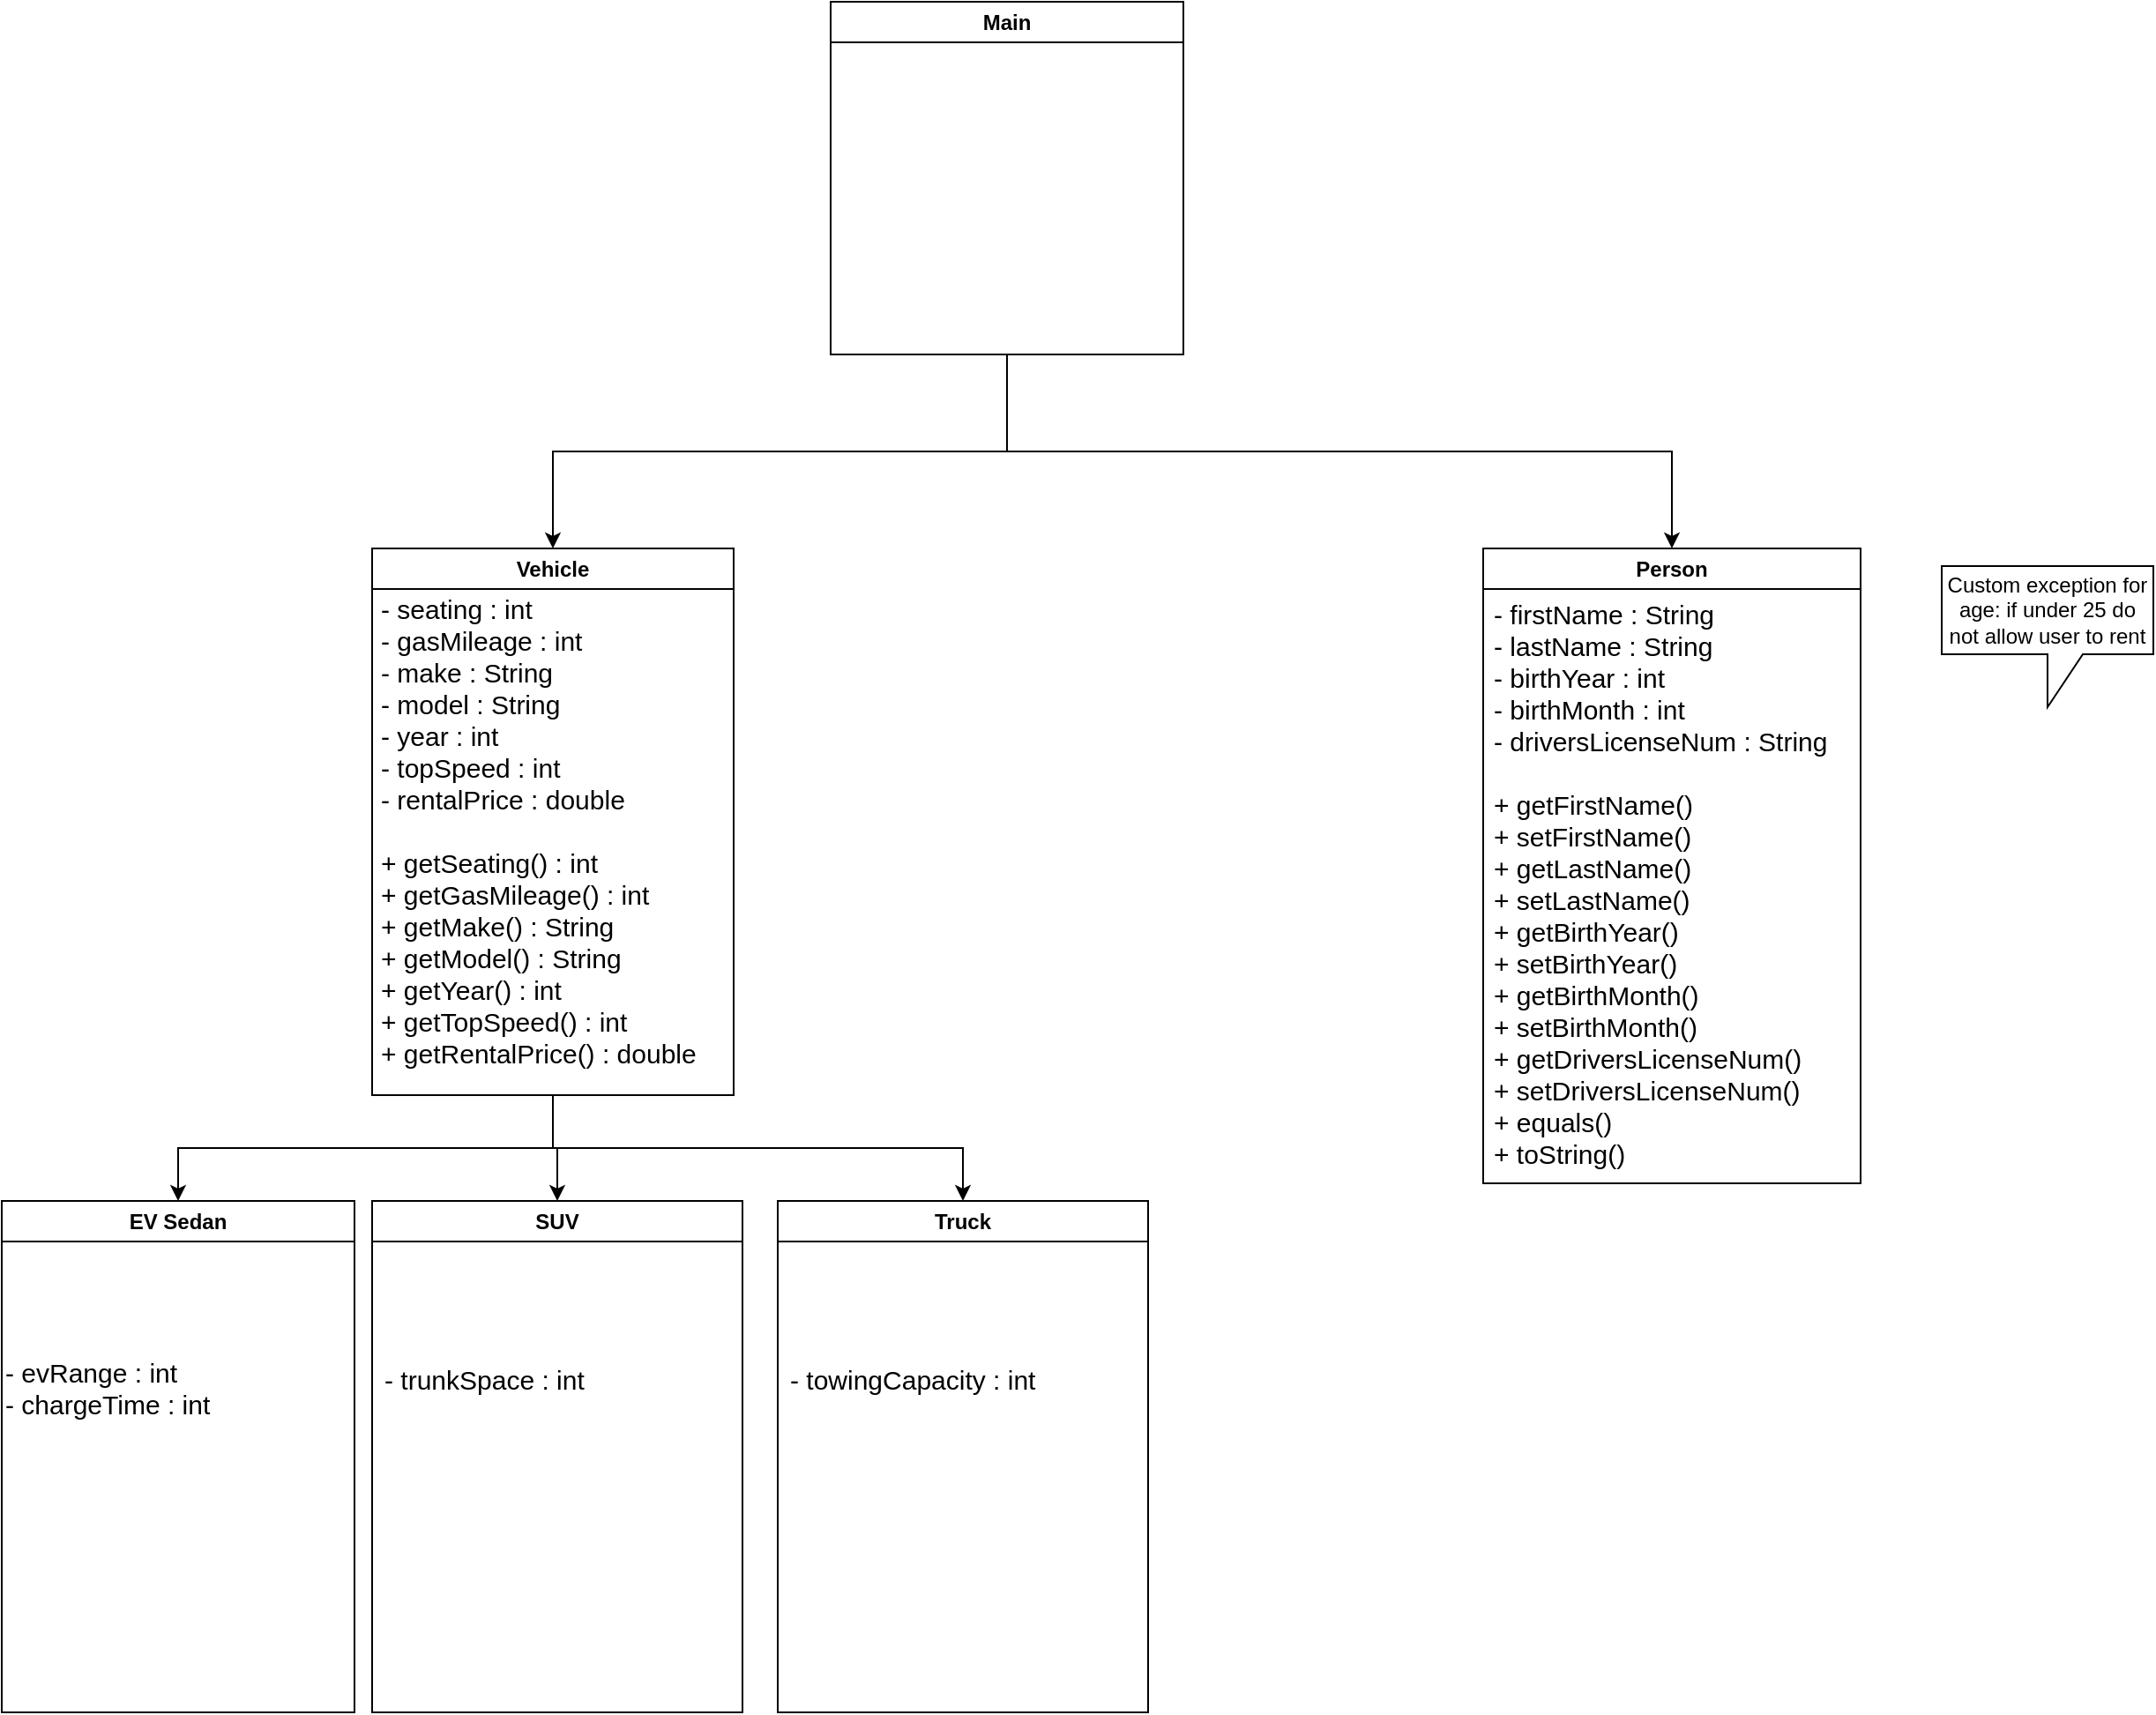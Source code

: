 <mxfile version="24.7.17">
  <diagram id="C5RBs43oDa-KdzZeNtuy" name="Page-1">
    <mxGraphModel dx="2261" dy="1907" grid="1" gridSize="10" guides="1" tooltips="1" connect="1" arrows="1" fold="1" page="1" pageScale="1" pageWidth="827" pageHeight="1169" math="0" shadow="0">
      <root>
        <mxCell id="WIyWlLk6GJQsqaUBKTNV-0" />
        <mxCell id="WIyWlLk6GJQsqaUBKTNV-1" parent="WIyWlLk6GJQsqaUBKTNV-0" />
        <mxCell id="s4gW2ee3z8RKwVpYuk9V-25" style="edgeStyle=orthogonalEdgeStyle;rounded=0;orthogonalLoop=1;jettySize=auto;html=1;entryX=0.5;entryY=0;entryDx=0;entryDy=0;" parent="WIyWlLk6GJQsqaUBKTNV-1" source="s4gW2ee3z8RKwVpYuk9V-3" target="s4gW2ee3z8RKwVpYuk9V-13" edge="1">
          <mxGeometry relative="1" as="geometry" />
        </mxCell>
        <mxCell id="s4gW2ee3z8RKwVpYuk9V-26" style="edgeStyle=orthogonalEdgeStyle;rounded=0;orthogonalLoop=1;jettySize=auto;html=1;entryX=0.5;entryY=0;entryDx=0;entryDy=0;exitX=0.5;exitY=1;exitDx=0;exitDy=0;" parent="WIyWlLk6GJQsqaUBKTNV-1" source="s4gW2ee3z8RKwVpYuk9V-3" target="s4gW2ee3z8RKwVpYuk9V-11" edge="1">
          <mxGeometry relative="1" as="geometry" />
        </mxCell>
        <mxCell id="s4gW2ee3z8RKwVpYuk9V-27" style="edgeStyle=orthogonalEdgeStyle;rounded=0;orthogonalLoop=1;jettySize=auto;html=1;entryX=0.5;entryY=0;entryDx=0;entryDy=0;exitX=0.5;exitY=1;exitDx=0;exitDy=0;" parent="WIyWlLk6GJQsqaUBKTNV-1" source="s4gW2ee3z8RKwVpYuk9V-3" target="s4gW2ee3z8RKwVpYuk9V-12" edge="1">
          <mxGeometry relative="1" as="geometry" />
        </mxCell>
        <mxCell id="s4gW2ee3z8RKwVpYuk9V-3" value="Vehicle" style="swimlane;whiteSpace=wrap;html=1;" parent="WIyWlLk6GJQsqaUBKTNV-1" vertex="1">
          <mxGeometry x="120" y="240" width="205" height="310" as="geometry" />
        </mxCell>
        <mxCell id="s4gW2ee3z8RKwVpYuk9V-18" value="&lt;font style=&quot;font-size: 15px;&quot;&gt;- seating : int&lt;/font&gt;&lt;div style=&quot;font-size: 15px;&quot;&gt;&lt;font style=&quot;font-size: 15px;&quot;&gt;- gasMileage : int&lt;/font&gt;&lt;/div&gt;&lt;div style=&quot;font-size: 15px;&quot;&gt;&lt;font style=&quot;font-size: 15px;&quot;&gt;- make : String&lt;/font&gt;&lt;/div&gt;&lt;div style=&quot;font-size: 15px;&quot;&gt;&lt;font style=&quot;font-size: 15px;&quot;&gt;- model : String&lt;/font&gt;&lt;/div&gt;&lt;div style=&quot;font-size: 15px;&quot;&gt;&lt;font style=&quot;font-size: 15px;&quot;&gt;- year : int&lt;/font&gt;&lt;/div&gt;&lt;div style=&quot;font-size: 15px;&quot;&gt;&lt;font style=&quot;font-size: 15px;&quot;&gt;- topSpeed : int&lt;/font&gt;&lt;/div&gt;&lt;div style=&quot;font-size: 15px;&quot;&gt;&lt;font style=&quot;font-size: 15px;&quot;&gt;- rentalPrice : double&lt;/font&gt;&lt;/div&gt;&lt;div style=&quot;font-size: 15px;&quot;&gt;&lt;font style=&quot;font-size: 15px;&quot;&gt;&lt;br&gt;&lt;/font&gt;&lt;/div&gt;&lt;div style=&quot;font-size: 15px;&quot;&gt;&lt;font style=&quot;font-size: 15px;&quot;&gt;&lt;div&gt;+ getSeating() : int&lt;/div&gt;&lt;div&gt;+ getGasMileage() : int&lt;/div&gt;&lt;div&gt;+ getMake() : String&lt;/div&gt;&lt;div&gt;+ getModel() : String&lt;/div&gt;&lt;div&gt;+ getYear() :&amp;nbsp;int&lt;/div&gt;&lt;div&gt;+ getTopSpeed() : int&lt;/div&gt;&lt;div&gt;+ getRentalPrice() : double&lt;/div&gt;&lt;/font&gt;&lt;/div&gt;" style="text;html=1;align=left;verticalAlign=middle;resizable=0;points=[];autosize=1;strokeColor=none;fillColor=none;" parent="s4gW2ee3z8RKwVpYuk9V-3" vertex="1">
          <mxGeometry x="2.5" y="20" width="200" height="280" as="geometry" />
        </mxCell>
        <mxCell id="s4gW2ee3z8RKwVpYuk9V-8" value="Person" style="swimlane;whiteSpace=wrap;html=1;" parent="WIyWlLk6GJQsqaUBKTNV-1" vertex="1">
          <mxGeometry x="750" y="240" width="214" height="360" as="geometry" />
        </mxCell>
        <mxCell id="s4gW2ee3z8RKwVpYuk9V-20" value="&lt;span style=&quot;font-size: 15px;&quot;&gt;- firstName : String&lt;/span&gt;&lt;div&gt;&lt;span style=&quot;font-size: 15px;&quot;&gt;- lastName : String&lt;/span&gt;&lt;/div&gt;&lt;div&gt;&lt;span style=&quot;font-size: 15px;&quot;&gt;- birthYear : int&lt;/span&gt;&lt;/div&gt;&lt;div&gt;&lt;span style=&quot;font-size: 15px;&quot;&gt;- birthMonth : int&lt;/span&gt;&lt;/div&gt;&lt;div&gt;&lt;span style=&quot;font-size: 15px; background-color: initial;&quot;&gt;- driversLicenseNum : String&lt;/span&gt;&lt;/div&gt;&lt;div&gt;&lt;span style=&quot;font-size: 15px;&quot;&gt;&lt;br&gt;&lt;/span&gt;&lt;/div&gt;&lt;div&gt;&lt;span style=&quot;font-size: 15px;&quot;&gt;+ getFirstName()&lt;/span&gt;&lt;/div&gt;&lt;div&gt;&lt;span style=&quot;font-size: 15px;&quot;&gt;+ setFirstName()&lt;/span&gt;&lt;/div&gt;&lt;div&gt;&lt;span style=&quot;font-size: 15px;&quot;&gt;+ getLastName()&lt;/span&gt;&lt;/div&gt;&lt;div&gt;&lt;span style=&quot;font-size: 15px;&quot;&gt;+ setLastName()&lt;/span&gt;&lt;/div&gt;&lt;div&gt;&lt;span style=&quot;font-size: 15px;&quot;&gt;+ getBirthYear()&lt;/span&gt;&lt;/div&gt;&lt;div&gt;&lt;span style=&quot;font-size: 15px;&quot;&gt;+ setBirthYear()&lt;/span&gt;&lt;/div&gt;&lt;div&gt;&lt;span style=&quot;font-size: 15px;&quot;&gt;+ getBirthMonth()&lt;/span&gt;&lt;/div&gt;&lt;div&gt;&lt;span style=&quot;font-size: 15px;&quot;&gt;+ setBirthMonth()&lt;/span&gt;&lt;/div&gt;&lt;div&gt;&lt;span style=&quot;font-size: 15px;&quot;&gt;+ getDriversLicenseNum()&lt;/span&gt;&lt;/div&gt;&lt;div&gt;&lt;span style=&quot;font-size: 15px;&quot;&gt;+ setDriversLicenseNum()&lt;/span&gt;&lt;/div&gt;&lt;div&gt;&lt;span style=&quot;font-size: 15px;&quot;&gt;+ equals()&lt;/span&gt;&lt;/div&gt;&lt;div&gt;&lt;span style=&quot;font-size: 15px;&quot;&gt;+ toString()&lt;/span&gt;&lt;/div&gt;" style="text;html=1;align=left;verticalAlign=middle;resizable=0;points=[];autosize=1;strokeColor=none;fillColor=none;" parent="s4gW2ee3z8RKwVpYuk9V-8" vertex="1">
          <mxGeometry x="4" y="20" width="210" height="340" as="geometry" />
        </mxCell>
        <mxCell id="s4gW2ee3z8RKwVpYuk9V-11" value="EV Sedan" style="swimlane;whiteSpace=wrap;html=1;" parent="WIyWlLk6GJQsqaUBKTNV-1" vertex="1">
          <mxGeometry x="-90" y="610" width="200" height="290" as="geometry" />
        </mxCell>
        <mxCell id="s4gW2ee3z8RKwVpYuk9V-22" value="&lt;div style=&quot;font-size: 15px;&quot;&gt;- evRange : int&lt;/div&gt;&lt;div style=&quot;font-size: 15px;&quot;&gt;- chargeTime : int&lt;/div&gt;&lt;div style=&quot;font-size: 15px;&quot;&gt;&lt;br&gt;&lt;/div&gt;" style="text;html=1;align=left;verticalAlign=middle;resizable=0;points=[];autosize=1;strokeColor=none;fillColor=none;" parent="s4gW2ee3z8RKwVpYuk9V-11" vertex="1">
          <mxGeometry y="80" width="140" height="70" as="geometry" />
        </mxCell>
        <mxCell id="s4gW2ee3z8RKwVpYuk9V-12" value="Truck" style="swimlane;whiteSpace=wrap;html=1;" parent="WIyWlLk6GJQsqaUBKTNV-1" vertex="1">
          <mxGeometry x="350" y="610" width="210" height="290" as="geometry" />
        </mxCell>
        <mxCell id="s4gW2ee3z8RKwVpYuk9V-29" value="&lt;div style=&quot;font-size: 15px;&quot;&gt;- towingCapacity : int&lt;/div&gt;&lt;div style=&quot;font-size: 15px;&quot;&gt;&lt;br&gt;&lt;/div&gt;" style="text;html=1;align=left;verticalAlign=middle;resizable=0;points=[];autosize=1;strokeColor=none;fillColor=none;" parent="s4gW2ee3z8RKwVpYuk9V-12" vertex="1">
          <mxGeometry x="4.5" y="85" width="160" height="50" as="geometry" />
        </mxCell>
        <mxCell id="s4gW2ee3z8RKwVpYuk9V-13" value="SUV" style="swimlane;whiteSpace=wrap;html=1;" parent="WIyWlLk6GJQsqaUBKTNV-1" vertex="1">
          <mxGeometry x="120" y="610" width="210" height="290" as="geometry" />
        </mxCell>
        <mxCell id="s4gW2ee3z8RKwVpYuk9V-30" value="&lt;div style=&quot;font-size: 15px;&quot;&gt;- trunkSpace : int&lt;/div&gt;&lt;div style=&quot;font-size: 15px;&quot;&gt;&lt;br&gt;&lt;/div&gt;" style="text;html=1;align=left;verticalAlign=middle;resizable=0;points=[];autosize=1;strokeColor=none;fillColor=none;" parent="s4gW2ee3z8RKwVpYuk9V-13" vertex="1">
          <mxGeometry x="5" y="85" width="140" height="50" as="geometry" />
        </mxCell>
        <mxCell id="s4gW2ee3z8RKwVpYuk9V-33" style="edgeStyle=orthogonalEdgeStyle;rounded=0;orthogonalLoop=1;jettySize=auto;html=1;entryX=0.5;entryY=0;entryDx=0;entryDy=0;exitX=0.5;exitY=1;exitDx=0;exitDy=0;" parent="WIyWlLk6GJQsqaUBKTNV-1" source="s4gW2ee3z8RKwVpYuk9V-31" target="s4gW2ee3z8RKwVpYuk9V-3" edge="1">
          <mxGeometry relative="1" as="geometry" />
        </mxCell>
        <mxCell id="s4gW2ee3z8RKwVpYuk9V-34" style="edgeStyle=orthogonalEdgeStyle;rounded=0;orthogonalLoop=1;jettySize=auto;html=1;entryX=0.5;entryY=0;entryDx=0;entryDy=0;exitX=0.5;exitY=1;exitDx=0;exitDy=0;" parent="WIyWlLk6GJQsqaUBKTNV-1" source="s4gW2ee3z8RKwVpYuk9V-31" target="s4gW2ee3z8RKwVpYuk9V-8" edge="1">
          <mxGeometry relative="1" as="geometry" />
        </mxCell>
        <mxCell id="s4gW2ee3z8RKwVpYuk9V-31" value="Main" style="swimlane;whiteSpace=wrap;html=1;" parent="WIyWlLk6GJQsqaUBKTNV-1" vertex="1">
          <mxGeometry x="380" y="-70" width="200" height="200" as="geometry" />
        </mxCell>
        <mxCell id="s4gW2ee3z8RKwVpYuk9V-35" value="Custom exception for age: if under 25 do not allow user to rent" style="shape=callout;whiteSpace=wrap;html=1;perimeter=calloutPerimeter;" parent="WIyWlLk6GJQsqaUBKTNV-1" vertex="1">
          <mxGeometry x="1010" y="250" width="120" height="80" as="geometry" />
        </mxCell>
      </root>
    </mxGraphModel>
  </diagram>
</mxfile>
